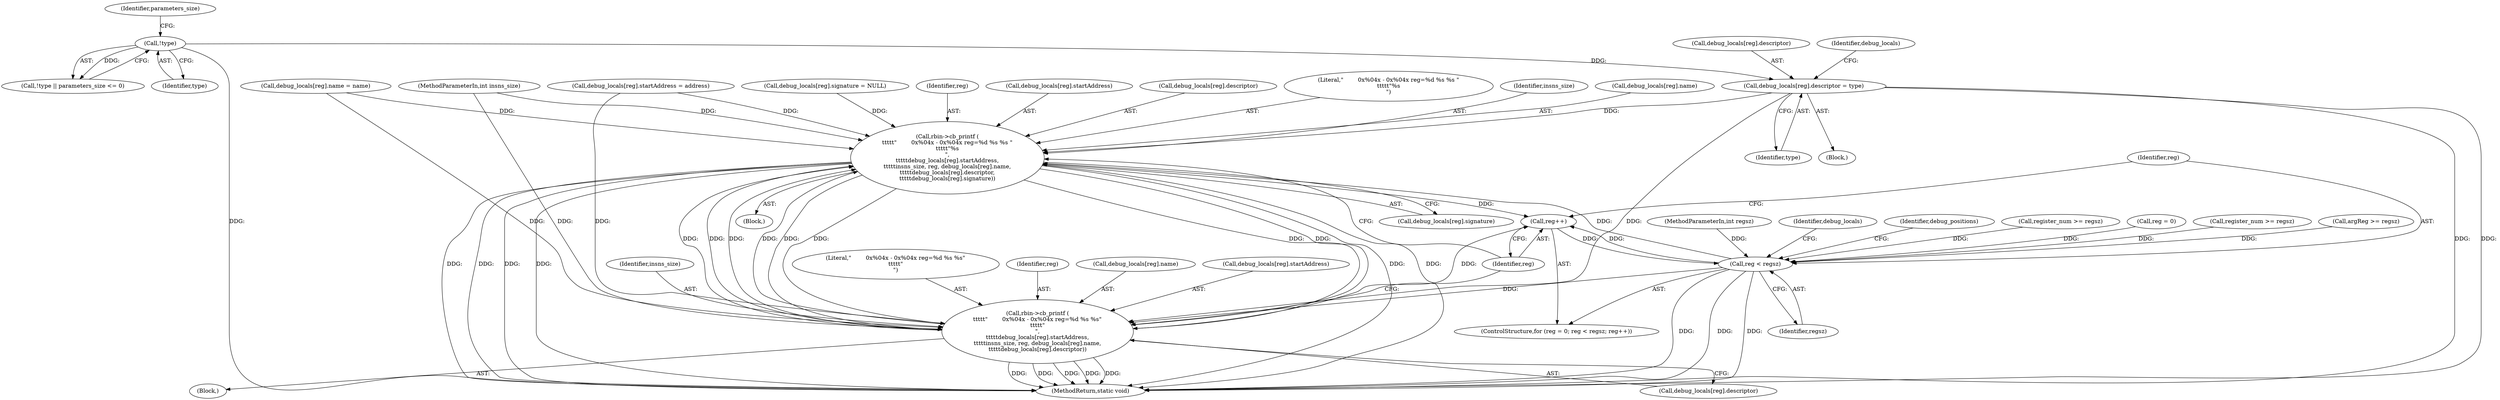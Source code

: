 digraph "0_radare2_ad55822430a03fe075221b543efb434567e9e431@pointer" {
"1000368" [label="(Call,debug_locals[reg].descriptor = type)"];
"1000309" [label="(Call,!type)"];
"1001134" [label="(Call,rbin->cb_printf (\n\t\t\t\t\t\"        0x%04x - 0x%04x reg=%d %s %s \"\n\t\t\t\t\t\"%s\n\",\n\t\t\t\t\tdebug_locals[reg].startAddress,\n\t\t\t\t\tinsns_size, reg, debug_locals[reg].name,\n\t\t\t\t\tdebug_locals[reg].descriptor,\n\t\t\t\t\tdebug_locals[reg].signature))"];
"1001117" [label="(Call,reg++)"];
"1001114" [label="(Call,reg < regsz)"];
"1001160" [label="(Call,rbin->cb_printf (\n\t\t\t\t\t\"        0x%04x - 0x%04x reg=%d %s %s\"\n\t\t\t\t\t\"\n\",\n\t\t\t\t\tdebug_locals[reg].startAddress,\n\t\t\t\t\tinsns_size, reg, debug_locals[reg].name,\n\t\t\t\t\tdebug_locals[reg].descriptor))"];
"1000361" [label="(Call,debug_locals[reg].name = name)"];
"1000378" [label="(Identifier,debug_locals)"];
"1001116" [label="(Identifier,regsz)"];
"1001135" [label="(Literal,\"        0x%04x - 0x%04x reg=%d %s %s \"\n\t\t\t\t\t\"%s\n\")"];
"1000118" [label="(MethodParameterIn,int insns_size)"];
"1000368" [label="(Call,debug_locals[reg].descriptor = type)"];
"1000309" [label="(Call,!type)"];
"1001117" [label="(Call,reg++)"];
"1001141" [label="(Identifier,insns_size)"];
"1001143" [label="(Call,debug_locals[reg].name)"];
"1001114" [label="(Call,reg < regsz)"];
"1001153" [label="(Call,debug_locals[reg].signature)"];
"1001110" [label="(ControlStructure,for (reg = 0; reg < regsz; reg++))"];
"1000120" [label="(MethodParameterIn,int regsz)"];
"1001123" [label="(Identifier,debug_locals)"];
"1001180" [label="(Identifier,debug_positions)"];
"1000369" [label="(Call,debug_locals[reg].descriptor)"];
"1000485" [label="(Call,register_num >= regsz)"];
"1001111" [label="(Call,reg = 0)"];
"1000374" [label="(Identifier,type)"];
"1000375" [label="(Call,debug_locals[reg].signature = NULL)"];
"1001167" [label="(Identifier,insns_size)"];
"1000382" [label="(Call,debug_locals[reg].startAddress = address)"];
"1001161" [label="(Literal,\"        0x%04x - 0x%04x reg=%d %s %s\"\n\t\t\t\t\t\"\n\")"];
"1001174" [label="(Call,debug_locals[reg].descriptor)"];
"1001168" [label="(Identifier,reg)"];
"1001169" [label="(Call,debug_locals[reg].name)"];
"1001159" [label="(Block,)"];
"1001118" [label="(Identifier,reg)"];
"1001160" [label="(Call,rbin->cb_printf (\n\t\t\t\t\t\"        0x%04x - 0x%04x reg=%d %s %s\"\n\t\t\t\t\t\"\n\",\n\t\t\t\t\tdebug_locals[reg].startAddress,\n\t\t\t\t\tinsns_size, reg, debug_locals[reg].name,\n\t\t\t\t\tdebug_locals[reg].descriptor))"];
"1001162" [label="(Call,debug_locals[reg].startAddress)"];
"1000312" [label="(Identifier,parameters_size)"];
"1001185" [label="(MethodReturn,static void)"];
"1001142" [label="(Identifier,reg)"];
"1001136" [label="(Call,debug_locals[reg].startAddress)"];
"1001148" [label="(Call,debug_locals[reg].descriptor)"];
"1001115" [label="(Identifier,reg)"];
"1000661" [label="(Call,register_num >= regsz)"];
"1000360" [label="(Block,)"];
"1000308" [label="(Call,!type || parameters_size <= 0)"];
"1000305" [label="(Call,argReg >= regsz)"];
"1001133" [label="(Block,)"];
"1001134" [label="(Call,rbin->cb_printf (\n\t\t\t\t\t\"        0x%04x - 0x%04x reg=%d %s %s \"\n\t\t\t\t\t\"%s\n\",\n\t\t\t\t\tdebug_locals[reg].startAddress,\n\t\t\t\t\tinsns_size, reg, debug_locals[reg].name,\n\t\t\t\t\tdebug_locals[reg].descriptor,\n\t\t\t\t\tdebug_locals[reg].signature))"];
"1000310" [label="(Identifier,type)"];
"1000368" -> "1000360"  [label="AST: "];
"1000368" -> "1000374"  [label="CFG: "];
"1000369" -> "1000368"  [label="AST: "];
"1000374" -> "1000368"  [label="AST: "];
"1000378" -> "1000368"  [label="CFG: "];
"1000368" -> "1001185"  [label="DDG: "];
"1000368" -> "1001185"  [label="DDG: "];
"1000309" -> "1000368"  [label="DDG: "];
"1000368" -> "1001134"  [label="DDG: "];
"1000368" -> "1001160"  [label="DDG: "];
"1000309" -> "1000308"  [label="AST: "];
"1000309" -> "1000310"  [label="CFG: "];
"1000310" -> "1000309"  [label="AST: "];
"1000312" -> "1000309"  [label="CFG: "];
"1000308" -> "1000309"  [label="CFG: "];
"1000309" -> "1001185"  [label="DDG: "];
"1000309" -> "1000308"  [label="DDG: "];
"1001134" -> "1001133"  [label="AST: "];
"1001134" -> "1001153"  [label="CFG: "];
"1001135" -> "1001134"  [label="AST: "];
"1001136" -> "1001134"  [label="AST: "];
"1001141" -> "1001134"  [label="AST: "];
"1001142" -> "1001134"  [label="AST: "];
"1001143" -> "1001134"  [label="AST: "];
"1001148" -> "1001134"  [label="AST: "];
"1001153" -> "1001134"  [label="AST: "];
"1001118" -> "1001134"  [label="CFG: "];
"1001134" -> "1001185"  [label="DDG: "];
"1001134" -> "1001185"  [label="DDG: "];
"1001134" -> "1001185"  [label="DDG: "];
"1001134" -> "1001185"  [label="DDG: "];
"1001134" -> "1001185"  [label="DDG: "];
"1001134" -> "1001185"  [label="DDG: "];
"1001134" -> "1001117"  [label="DDG: "];
"1000382" -> "1001134"  [label="DDG: "];
"1001160" -> "1001134"  [label="DDG: "];
"1001160" -> "1001134"  [label="DDG: "];
"1001160" -> "1001134"  [label="DDG: "];
"1001160" -> "1001134"  [label="DDG: "];
"1000118" -> "1001134"  [label="DDG: "];
"1001114" -> "1001134"  [label="DDG: "];
"1000361" -> "1001134"  [label="DDG: "];
"1000375" -> "1001134"  [label="DDG: "];
"1001134" -> "1001160"  [label="DDG: "];
"1001134" -> "1001160"  [label="DDG: "];
"1001134" -> "1001160"  [label="DDG: "];
"1001134" -> "1001160"  [label="DDG: "];
"1001117" -> "1001110"  [label="AST: "];
"1001117" -> "1001118"  [label="CFG: "];
"1001118" -> "1001117"  [label="AST: "];
"1001115" -> "1001117"  [label="CFG: "];
"1001117" -> "1001114"  [label="DDG: "];
"1001160" -> "1001117"  [label="DDG: "];
"1001114" -> "1001117"  [label="DDG: "];
"1001114" -> "1001110"  [label="AST: "];
"1001114" -> "1001116"  [label="CFG: "];
"1001115" -> "1001114"  [label="AST: "];
"1001116" -> "1001114"  [label="AST: "];
"1001123" -> "1001114"  [label="CFG: "];
"1001180" -> "1001114"  [label="CFG: "];
"1001114" -> "1001185"  [label="DDG: "];
"1001114" -> "1001185"  [label="DDG: "];
"1001114" -> "1001185"  [label="DDG: "];
"1001111" -> "1001114"  [label="DDG: "];
"1000661" -> "1001114"  [label="DDG: "];
"1000485" -> "1001114"  [label="DDG: "];
"1000305" -> "1001114"  [label="DDG: "];
"1000120" -> "1001114"  [label="DDG: "];
"1001114" -> "1001160"  [label="DDG: "];
"1001160" -> "1001159"  [label="AST: "];
"1001160" -> "1001174"  [label="CFG: "];
"1001161" -> "1001160"  [label="AST: "];
"1001162" -> "1001160"  [label="AST: "];
"1001167" -> "1001160"  [label="AST: "];
"1001168" -> "1001160"  [label="AST: "];
"1001169" -> "1001160"  [label="AST: "];
"1001174" -> "1001160"  [label="AST: "];
"1001118" -> "1001160"  [label="CFG: "];
"1001160" -> "1001185"  [label="DDG: "];
"1001160" -> "1001185"  [label="DDG: "];
"1001160" -> "1001185"  [label="DDG: "];
"1001160" -> "1001185"  [label="DDG: "];
"1001160" -> "1001185"  [label="DDG: "];
"1000382" -> "1001160"  [label="DDG: "];
"1000118" -> "1001160"  [label="DDG: "];
"1000361" -> "1001160"  [label="DDG: "];
}

